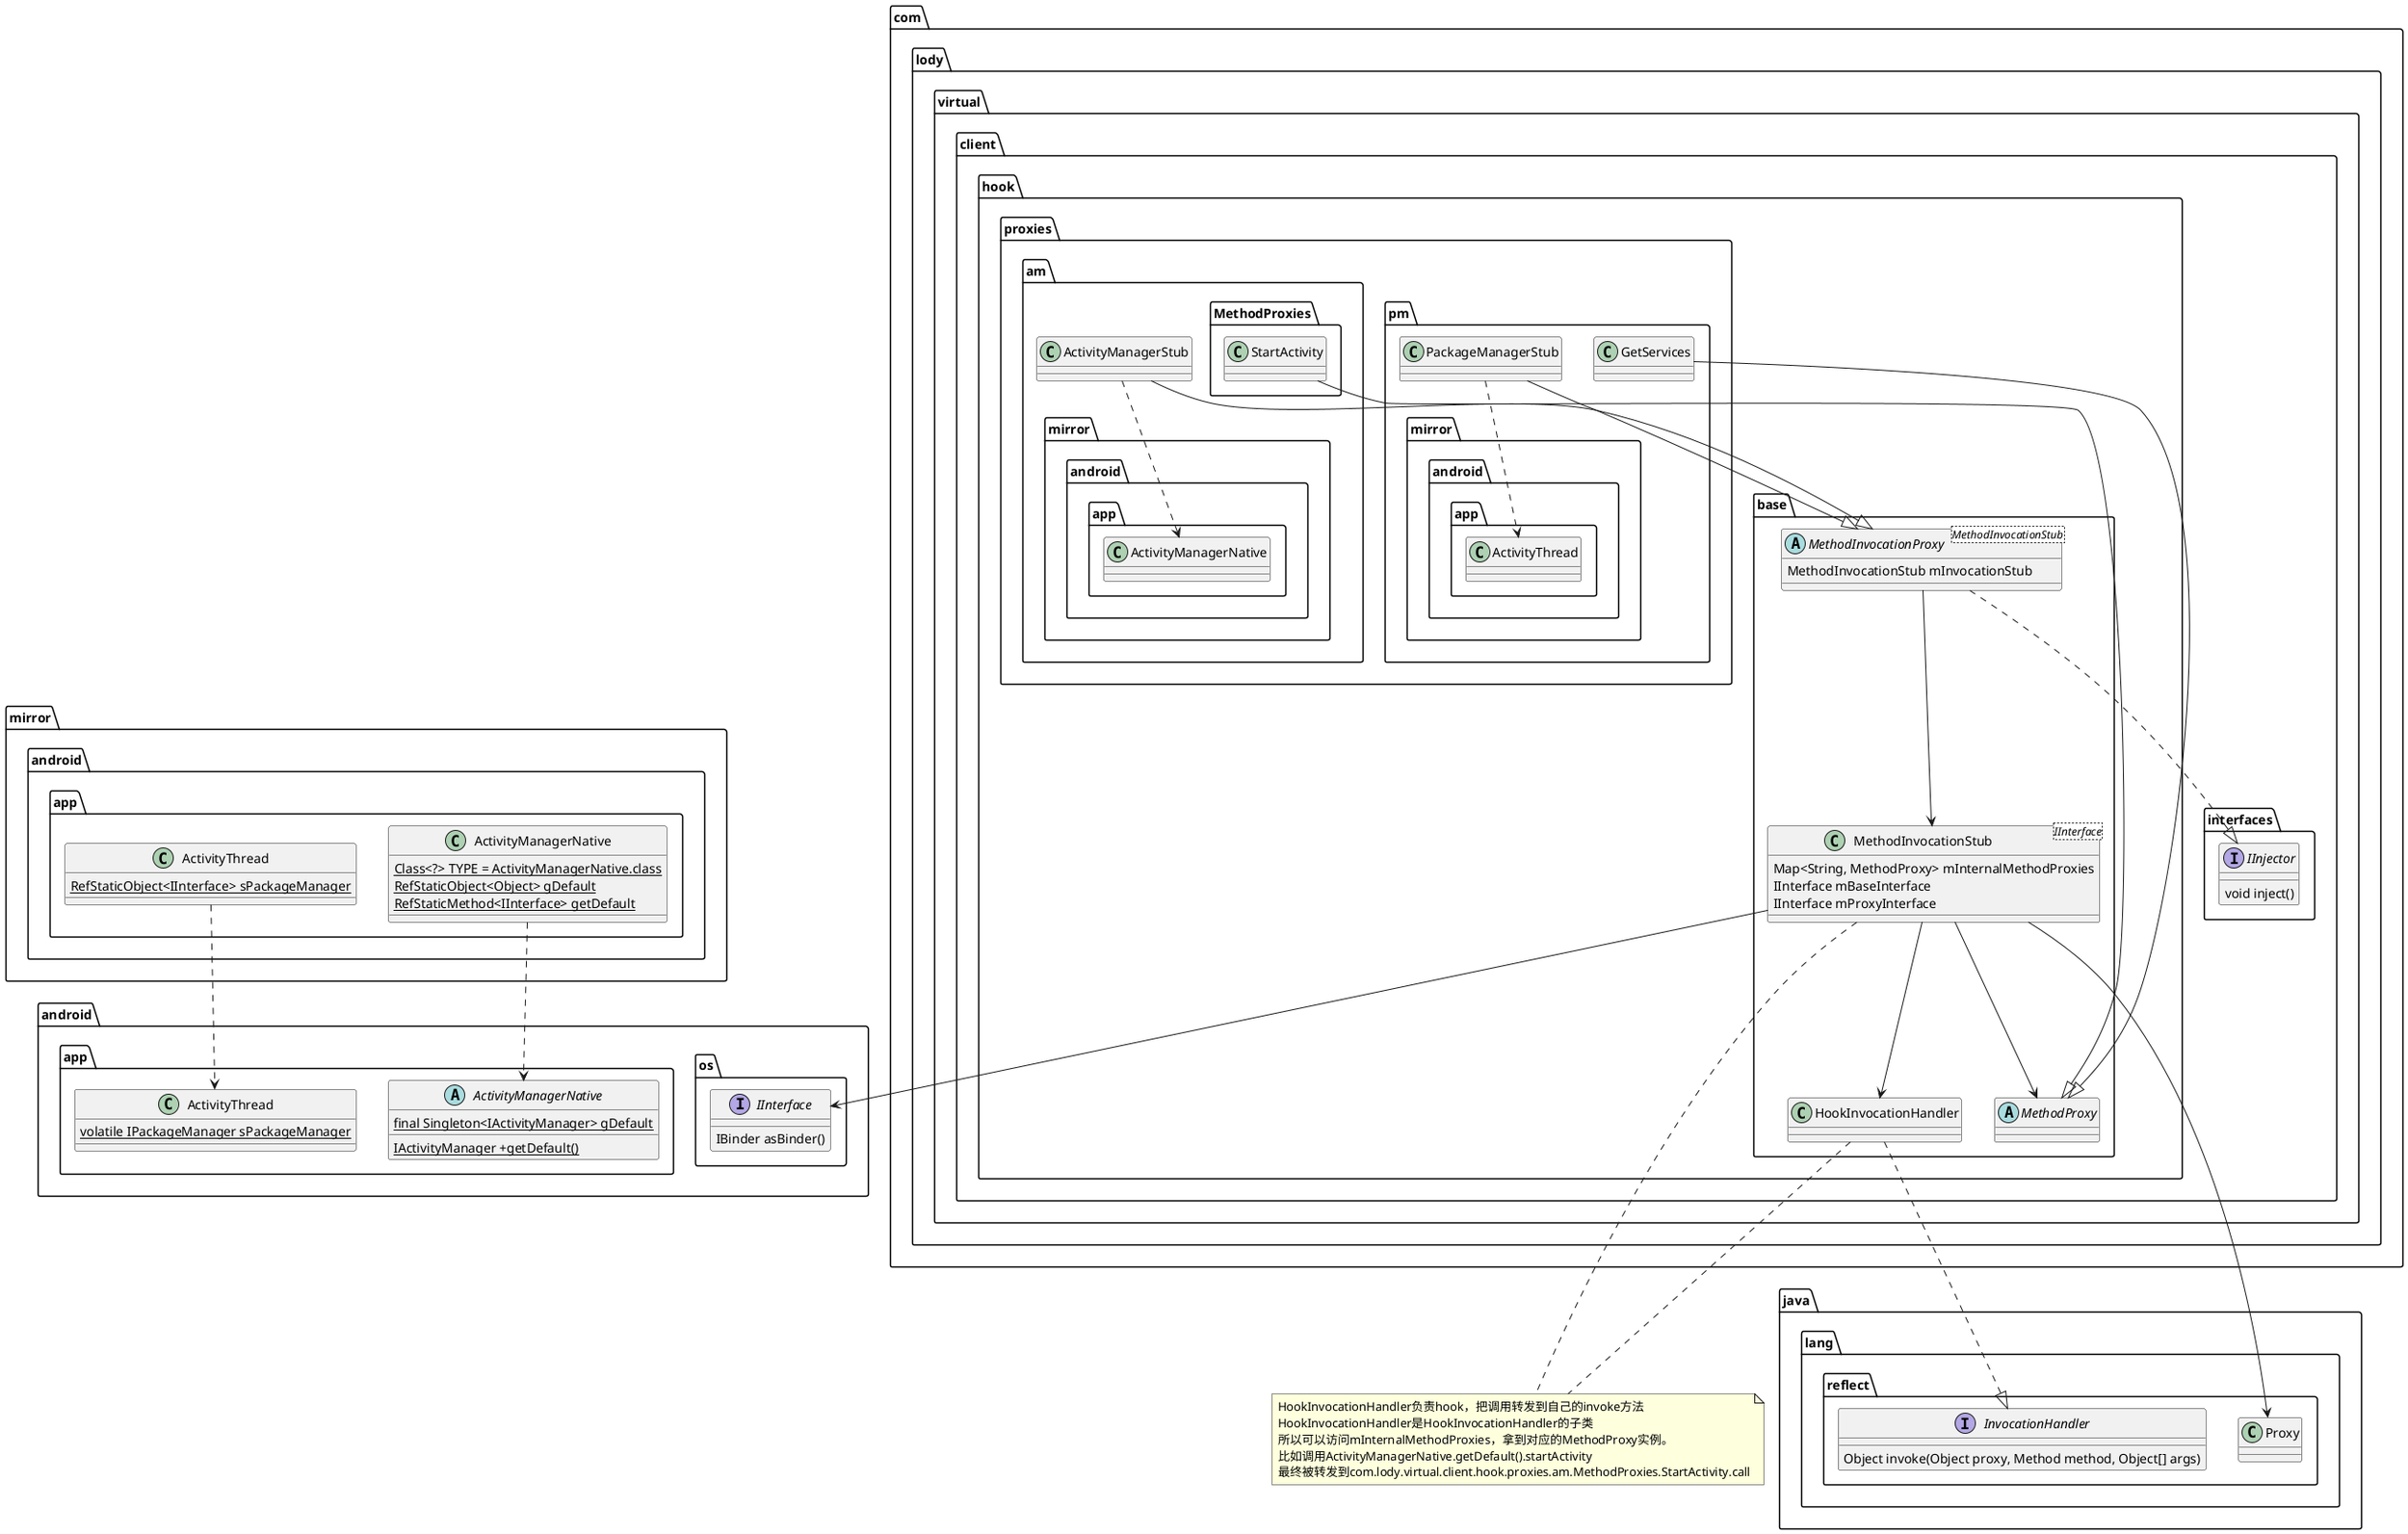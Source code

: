 @startuml

interface android.os.IInterface {
  IBinder asBinder()
}
interface java.lang.reflect.InvocationHandler {
  Object invoke(Object proxy, Method method, Object[] args)
}
class java.lang.reflect.Proxy


package android.app {

}

abstract class android.app.ActivityManagerNative {
      {static} IActivityManager +getDefault()
      {static} final Singleton<IActivityManager> gDefault
}

class android.app.ActivityThread {
  {static} volatile IPackageManager sPackageManager
}



interface com.lody.virtual.client.interfaces.IInjector {
  void inject()
}

package com.lody.virtual.client.hook.base {
  abstract class MethodProxy

  class HookInvocationHandler
  HookInvocationHandler ..|> java.lang.reflect.InvocationHandler


  class MethodInvocationStub<IInterface> {
   Map<String, MethodProxy> mInternalMethodProxies
   IInterface mBaseInterface
   IInterface mProxyInterface
  }
  MethodInvocationStub --> MethodProxy
  MethodInvocationStub --> HookInvocationHandler
  MethodInvocationStub --> java.lang.reflect.Proxy
  MethodInvocationStub --> android.os.IInterface


  abstract class MethodInvocationProxy<MethodInvocationStub> {
    MethodInvocationStub mInvocationStub
  }
  MethodInvocationProxy --> MethodInvocationStub
  MethodInvocationProxy ..|> com.lody.virtual.client.interfaces.IInjector
}

package com.lody.virtual.client.hook.proxies.pm {
  class GetServices

  GetServices --|> MethodProxy

  class PackageManagerStub {
  }
  PackageManagerStub --|> MethodInvocationProxy
  PackageManagerStub ..> mirror.android.app.ActivityThread

}

package com.lody.virtual.client.hook.proxies.am {
  class ActivityManagerStub
  ActivityManagerStub --|> MethodInvocationProxy
  ActivityManagerStub ..> mirror.android.app.ActivityManagerNative

  class MethodProxies.StartActivity
  MethodProxies.StartActivity --|> MethodProxy
}

package mirror.android.app {
  class ActivityManagerNative {
    {static} Class<?> TYPE = ActivityManagerNative.class
    {static} RefStaticObject<Object> gDefault
    {static} RefStaticMethod<IInterface> getDefault
  }
  ActivityManagerNative ..> android.app.ActivityManagerNative

  class ActivityThread {
    {static} RefStaticObject<IInterface> sPackageManager
  }
  ActivityThread ..> android.app.ActivityThread
}









note as N1
      HookInvocationHandler负责hook，把调用转发到自己的invoke方法
      HookInvocationHandler是HookInvocationHandler的子类
      所以可以访问mInternalMethodProxies，拿到对应的MethodProxy实例。
      比如调用ActivityManagerNative.getDefault().startActivity
      最终被转发到com.lody.virtual.client.hook.proxies.am.MethodProxies.StartActivity.call
end note

HookInvocationHandler .. N1
MethodInvocationStub  .. N1

@enduml